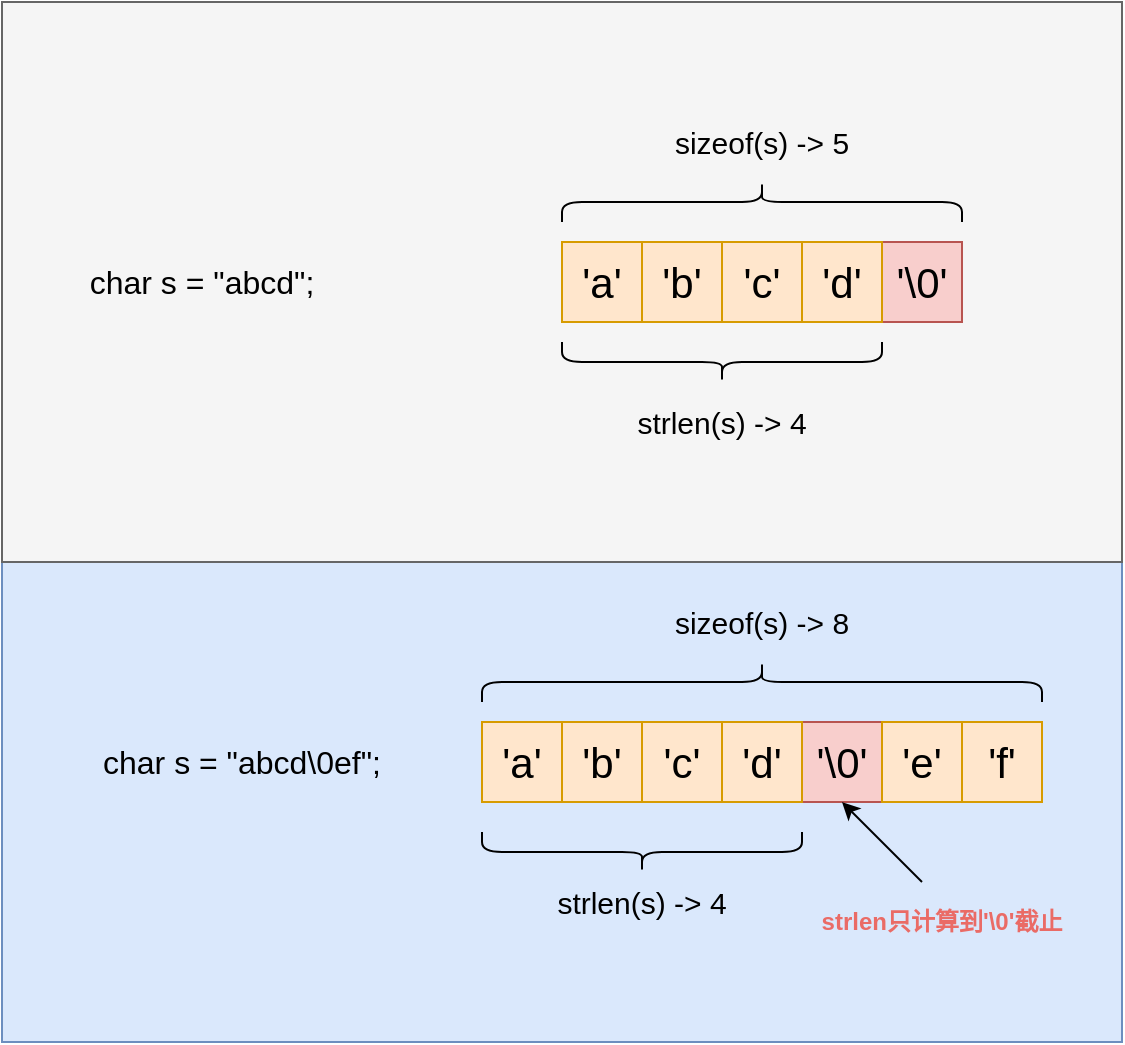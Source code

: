 <mxfile version="15.1.2" type="github">
  <diagram id="NBlxp53tEvIo2HRYmzci" name="Page-1">
    <mxGraphModel dx="2177" dy="774" grid="1" gridSize="10" guides="1" tooltips="1" connect="1" arrows="1" fold="1" page="1" pageScale="1" pageWidth="827" pageHeight="1169" math="0" shadow="0">
      <root>
        <mxCell id="0" />
        <mxCell id="1" parent="0" />
        <mxCell id="t1f41EnN9VQ0A4pPDgWM-33" value="" style="rounded=0;whiteSpace=wrap;html=1;fillColor=#dae8fc;strokeColor=#6c8ebf;" vertex="1" parent="1">
          <mxGeometry x="-80" y="440" width="560" height="240" as="geometry" />
        </mxCell>
        <mxCell id="t1f41EnN9VQ0A4pPDgWM-31" value="" style="rounded=0;whiteSpace=wrap;html=1;fillColor=#f5f5f5;strokeColor=#666666;fontColor=#333333;" vertex="1" parent="1">
          <mxGeometry x="-80" y="160" width="560" height="280" as="geometry" />
        </mxCell>
        <mxCell id="t1f41EnN9VQ0A4pPDgWM-27" value="" style="group" vertex="1" connectable="0" parent="1">
          <mxGeometry x="200" y="220" width="200" height="160" as="geometry" />
        </mxCell>
        <mxCell id="t1f41EnN9VQ0A4pPDgWM-1" value="&lt;font style=&quot;font-size: 21px&quot;&gt;&#39;a&#39;&lt;/font&gt;" style="rounded=0;whiteSpace=wrap;html=1;fillColor=#ffe6cc;strokeColor=#d79b00;" vertex="1" parent="t1f41EnN9VQ0A4pPDgWM-27">
          <mxGeometry y="60" width="40" height="40" as="geometry" />
        </mxCell>
        <mxCell id="t1f41EnN9VQ0A4pPDgWM-6" value="&lt;font style=&quot;font-size: 21px&quot;&gt;&#39;b&#39;&lt;/font&gt;" style="rounded=0;whiteSpace=wrap;html=1;fillColor=#ffe6cc;strokeColor=#d79b00;" vertex="1" parent="t1f41EnN9VQ0A4pPDgWM-27">
          <mxGeometry x="40" y="60" width="40" height="40" as="geometry" />
        </mxCell>
        <mxCell id="t1f41EnN9VQ0A4pPDgWM-7" value="&lt;font style=&quot;font-size: 21px&quot;&gt;&#39;\0&#39;&lt;/font&gt;" style="rounded=0;whiteSpace=wrap;html=1;fillColor=#f8cecc;strokeColor=#b85450;" vertex="1" parent="t1f41EnN9VQ0A4pPDgWM-27">
          <mxGeometry x="160" y="60" width="40" height="40" as="geometry" />
        </mxCell>
        <mxCell id="t1f41EnN9VQ0A4pPDgWM-8" value="&lt;font style=&quot;font-size: 21px&quot;&gt;&#39;d&#39;&lt;/font&gt;" style="rounded=0;whiteSpace=wrap;html=1;fillColor=#ffe6cc;strokeColor=#d79b00;" vertex="1" parent="t1f41EnN9VQ0A4pPDgWM-27">
          <mxGeometry x="120" y="60" width="40" height="40" as="geometry" />
        </mxCell>
        <mxCell id="t1f41EnN9VQ0A4pPDgWM-9" value="&lt;font style=&quot;font-size: 21px&quot;&gt;&#39;c&#39;&lt;/font&gt;" style="rounded=0;whiteSpace=wrap;html=1;fillColor=#ffe6cc;strokeColor=#d79b00;" vertex="1" parent="t1f41EnN9VQ0A4pPDgWM-27">
          <mxGeometry x="80" y="60" width="40" height="40" as="geometry" />
        </mxCell>
        <mxCell id="t1f41EnN9VQ0A4pPDgWM-17" value="" style="shape=curlyBracket;whiteSpace=wrap;html=1;rounded=1;flipH=1;rotation=-90;" vertex="1" parent="t1f41EnN9VQ0A4pPDgWM-27">
          <mxGeometry x="90" y="-60" width="20" height="200" as="geometry" />
        </mxCell>
        <mxCell id="t1f41EnN9VQ0A4pPDgWM-19" value="" style="shape=curlyBracket;whiteSpace=wrap;html=1;rounded=1;flipH=1;rotation=90;" vertex="1" parent="t1f41EnN9VQ0A4pPDgWM-27">
          <mxGeometry x="70" y="40" width="20" height="160" as="geometry" />
        </mxCell>
        <mxCell id="t1f41EnN9VQ0A4pPDgWM-21" value="&lt;font style=&quot;font-size: 15px&quot;&gt;sizeof(s) -&amp;gt; 5&lt;/font&gt;" style="text;html=1;strokeColor=none;fillColor=none;align=center;verticalAlign=middle;whiteSpace=wrap;rounded=0;" vertex="1" parent="t1f41EnN9VQ0A4pPDgWM-27">
          <mxGeometry x="40" width="120" height="20" as="geometry" />
        </mxCell>
        <mxCell id="t1f41EnN9VQ0A4pPDgWM-22" value="&lt;font style=&quot;font-size: 15px&quot;&gt;strlen(s) -&amp;gt; 4&lt;/font&gt;" style="text;html=1;strokeColor=none;fillColor=none;align=center;verticalAlign=middle;whiteSpace=wrap;rounded=0;" vertex="1" parent="t1f41EnN9VQ0A4pPDgWM-27">
          <mxGeometry x="20" y="140" width="120" height="20" as="geometry" />
        </mxCell>
        <mxCell id="t1f41EnN9VQ0A4pPDgWM-28" value="" style="group" vertex="1" connectable="0" parent="1">
          <mxGeometry x="160" y="460" width="300" height="180" as="geometry" />
        </mxCell>
        <mxCell id="t1f41EnN9VQ0A4pPDgWM-10" value="&lt;font style=&quot;font-size: 21px&quot;&gt;&#39;a&#39;&lt;/font&gt;" style="rounded=0;whiteSpace=wrap;html=1;fillColor=#ffe6cc;strokeColor=#d79b00;" vertex="1" parent="t1f41EnN9VQ0A4pPDgWM-28">
          <mxGeometry y="60" width="40" height="40" as="geometry" />
        </mxCell>
        <mxCell id="t1f41EnN9VQ0A4pPDgWM-11" value="&lt;font style=&quot;font-size: 21px&quot;&gt;&#39;b&#39;&lt;/font&gt;" style="rounded=0;whiteSpace=wrap;html=1;fillColor=#ffe6cc;strokeColor=#d79b00;" vertex="1" parent="t1f41EnN9VQ0A4pPDgWM-28">
          <mxGeometry x="40" y="60" width="40" height="40" as="geometry" />
        </mxCell>
        <mxCell id="t1f41EnN9VQ0A4pPDgWM-12" value="&lt;font style=&quot;font-size: 21px&quot;&gt;&#39;\0&#39;&lt;/font&gt;" style="rounded=0;whiteSpace=wrap;html=1;fillColor=#f8cecc;strokeColor=#b85450;" vertex="1" parent="t1f41EnN9VQ0A4pPDgWM-28">
          <mxGeometry x="160" y="60" width="40" height="40" as="geometry" />
        </mxCell>
        <mxCell id="t1f41EnN9VQ0A4pPDgWM-13" value="&lt;font style=&quot;font-size: 21px&quot;&gt;&#39;d&#39;&lt;/font&gt;" style="rounded=0;whiteSpace=wrap;html=1;fillColor=#ffe6cc;strokeColor=#d79b00;" vertex="1" parent="t1f41EnN9VQ0A4pPDgWM-28">
          <mxGeometry x="120" y="60" width="40" height="40" as="geometry" />
        </mxCell>
        <mxCell id="t1f41EnN9VQ0A4pPDgWM-14" value="&lt;font style=&quot;font-size: 21px&quot;&gt;&#39;c&#39;&lt;/font&gt;" style="rounded=0;whiteSpace=wrap;html=1;fillColor=#ffe6cc;strokeColor=#d79b00;" vertex="1" parent="t1f41EnN9VQ0A4pPDgWM-28">
          <mxGeometry x="80" y="60" width="40" height="40" as="geometry" />
        </mxCell>
        <mxCell id="t1f41EnN9VQ0A4pPDgWM-15" value="&lt;font style=&quot;font-size: 21px&quot;&gt;&#39;f&#39;&lt;/font&gt;" style="rounded=0;whiteSpace=wrap;html=1;fillColor=#ffe6cc;strokeColor=#d79b00;" vertex="1" parent="t1f41EnN9VQ0A4pPDgWM-28">
          <mxGeometry x="240" y="60" width="40" height="40" as="geometry" />
        </mxCell>
        <mxCell id="t1f41EnN9VQ0A4pPDgWM-16" value="&lt;font style=&quot;font-size: 21px&quot;&gt;&#39;e&#39;&lt;/font&gt;" style="rounded=0;whiteSpace=wrap;html=1;fillColor=#ffe6cc;strokeColor=#d79b00;" vertex="1" parent="t1f41EnN9VQ0A4pPDgWM-28">
          <mxGeometry x="200" y="60" width="40" height="40" as="geometry" />
        </mxCell>
        <mxCell id="t1f41EnN9VQ0A4pPDgWM-18" value="" style="shape=curlyBracket;whiteSpace=wrap;html=1;rounded=1;flipH=1;rotation=-90;" vertex="1" parent="t1f41EnN9VQ0A4pPDgWM-28">
          <mxGeometry x="130" y="-100" width="20" height="280" as="geometry" />
        </mxCell>
        <mxCell id="t1f41EnN9VQ0A4pPDgWM-20" value="" style="shape=curlyBracket;whiteSpace=wrap;html=1;rounded=1;flipH=1;rotation=90;" vertex="1" parent="t1f41EnN9VQ0A4pPDgWM-28">
          <mxGeometry x="70" y="45" width="20" height="160" as="geometry" />
        </mxCell>
        <mxCell id="t1f41EnN9VQ0A4pPDgWM-23" value="&lt;font style=&quot;font-size: 15px&quot;&gt;sizeof(s) -&amp;gt; 8&lt;/font&gt;" style="text;html=1;strokeColor=none;fillColor=none;align=center;verticalAlign=middle;whiteSpace=wrap;rounded=0;" vertex="1" parent="t1f41EnN9VQ0A4pPDgWM-28">
          <mxGeometry x="80" width="120" height="20" as="geometry" />
        </mxCell>
        <mxCell id="t1f41EnN9VQ0A4pPDgWM-24" value="&lt;font style=&quot;font-size: 15px&quot;&gt;strlen(s) -&amp;gt; 4&lt;/font&gt;" style="text;html=1;strokeColor=none;fillColor=none;align=center;verticalAlign=middle;whiteSpace=wrap;rounded=0;" vertex="1" parent="t1f41EnN9VQ0A4pPDgWM-28">
          <mxGeometry x="20" y="140" width="120" height="20" as="geometry" />
        </mxCell>
        <mxCell id="t1f41EnN9VQ0A4pPDgWM-25" value="" style="endArrow=classic;html=1;entryX=0.5;entryY=1;entryDx=0;entryDy=0;" edge="1" parent="t1f41EnN9VQ0A4pPDgWM-28" target="t1f41EnN9VQ0A4pPDgWM-12">
          <mxGeometry width="50" height="50" relative="1" as="geometry">
            <mxPoint x="220" y="140" as="sourcePoint" />
            <mxPoint x="180" y="120" as="targetPoint" />
          </mxGeometry>
        </mxCell>
        <mxCell id="t1f41EnN9VQ0A4pPDgWM-26" value="&lt;font color=&quot;#ea6b66&quot;&gt;&lt;b&gt;strlen只计算到&#39;\0&#39;截止&lt;/b&gt;&lt;/font&gt;" style="text;html=1;strokeColor=none;fillColor=none;align=center;verticalAlign=middle;whiteSpace=wrap;rounded=0;" vertex="1" parent="t1f41EnN9VQ0A4pPDgWM-28">
          <mxGeometry x="160" y="140" width="140" height="40" as="geometry" />
        </mxCell>
        <mxCell id="t1f41EnN9VQ0A4pPDgWM-29" value="&lt;font style=&quot;font-size: 16px&quot;&gt;char s = &quot;abcd&quot;;&lt;/font&gt;" style="text;html=1;strokeColor=none;fillColor=none;align=center;verticalAlign=middle;whiteSpace=wrap;rounded=0;" vertex="1" parent="1">
          <mxGeometry x="-40" y="280" width="120" height="40" as="geometry" />
        </mxCell>
        <mxCell id="t1f41EnN9VQ0A4pPDgWM-30" value="&lt;font style=&quot;font-size: 16px&quot;&gt;char s = &quot;abcd\0ef&quot;;&lt;/font&gt;" style="text;html=1;strokeColor=none;fillColor=none;align=center;verticalAlign=middle;whiteSpace=wrap;rounded=0;" vertex="1" parent="1">
          <mxGeometry x="-40" y="520" width="160" height="40" as="geometry" />
        </mxCell>
      </root>
    </mxGraphModel>
  </diagram>
</mxfile>
